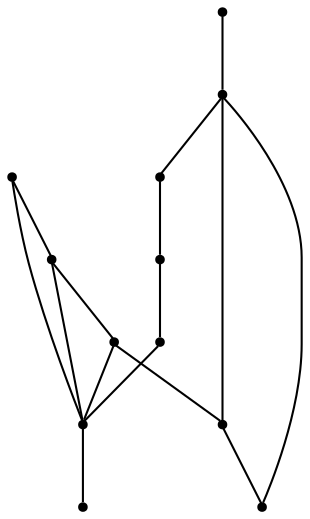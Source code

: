 graph {
  node [shape=point,comment="{\"directed\":false,\"doi\":\"10.1007/3-540-36151-0_12 \",\"figure\":\"3\"}"]

  v0 [pos="1227.7291615804038,1458.375040690104"]
  v1 [pos="966.1666870117189,1459.250005086263"]
  v2 [pos="917.4791971842449,1721.375020345052"]
  v3 [pos="810.3541692097982,1719.812520345052"]
  v4 [pos="1105.3541819254558,1458.875020345052"]
  v5 [pos="825.1042048136394,1461.1249287923176"]
  v6 [pos="705.5416742960613,1459.3749999999998"]
  v7 [pos="1224.6041615804038,1718.250020345052"]
  v8 [pos="1119.0416971842449,1716.6249593098958"]
  v9 [pos="657.2291692097982,1717.4999237060547"]
  v10 [pos="892.2292073567709,1459.937540690104"]
  v11 [pos="590.3541564941406,1457.9999287923176"]

  v9 -- v3 [id="-5",pos="657.2291692097982,1717.4999237060547 810.3541692097982,1719.812520345052 810.3541692097982,1719.812520345052 810.3541692097982,1719.812520345052"]
  v3 -- v2 [id="-6",pos="810.3541692097982,1719.812520345052 917.4791971842449,1721.375020345052 917.4791971842449,1721.375020345052 917.4791971842449,1721.375020345052"]
  v2 -- v8 [id="-7",pos="917.4791971842449,1721.375020345052 1119.0416971842449,1716.6249593098958 1119.0416971842449,1716.6249593098958 1119.0416971842449,1716.6249593098958"]
  v8 -- v7 [id="-8",pos="1119.0416971842449,1716.6249593098958 1224.6041615804038,1718.250020345052 1224.6041615804038,1718.250020345052 1224.6041615804038,1718.250020345052"]
  v6 -- v5 [id="-11",pos="705.5416742960613,1459.3749999999998 825.1042048136394,1461.1249287923176 825.1042048136394,1461.1249287923176 825.1042048136394,1461.1249287923176"]
  v5 -- v10 [id="-12",pos="825.1042048136394,1461.1249287923176 892.2292073567709,1459.937540690104 892.2292073567709,1459.937540690104 892.2292073567709,1459.937540690104"]
  v10 -- v1 [id="-13",pos="892.2292073567709,1459.937540690104 966.1666870117189,1459.250005086263 966.1666870117189,1459.250005086263 966.1666870117189,1459.250005086263"]
  v1 -- v4 [id="-14",pos="966.1666870117189,1459.250005086263 1105.3541819254558,1458.875020345052 1105.3541819254558,1458.875020345052 1105.3541819254558,1458.875020345052"]
  v4 -- v0 [id="-15",pos="1105.3541819254558,1458.875020345052 1227.7291615804038,1458.375040690104 1227.7291615804038,1458.375040690104 1227.7291615804038,1458.375040690104"]
  v9 -- v4 [id="-16",pos="657.2291692097982,1717.4999237060547 1105.3541819254558,1458.875020345052 1105.3541819254558,1458.875020345052 1105.3541819254558,1458.875020345052"]
  v6 -- v8 [id="-17",pos="705.5416742960613,1459.3749999999998 1119.0416971842449,1716.6249593098958 1119.0416971842449,1716.6249593098958 1119.0416971842449,1716.6249593098958"]
  v11 -- v6 [id="-18",pos="590.3541564941406,1457.9999287923176 705.5416742960613,1459.3749999999998 705.5416742960613,1459.3749999999998 705.5416742960613,1459.3749999999998"]
  v6 -- v7 [id="-19",pos="705.5416742960613,1459.3749999999998 1224.6041615804038,1718.250020345052 1224.6041615804038,1718.250020345052 1224.6041615804038,1718.250020345052"]
  v3 -- v4 [id="-21",pos="810.3541692097982,1719.812520345052 1105.3541819254558,1458.875020345052 1105.3541819254558,1458.875020345052 1105.3541819254558,1458.875020345052"]
  v2 -- v4 [id="-3",pos="917.4791971842449,1721.375020345052 1105.3541819254558,1458.875020345052 1105.3541819254558,1458.875020345052 1105.3541819254558,1458.875020345052"]
}